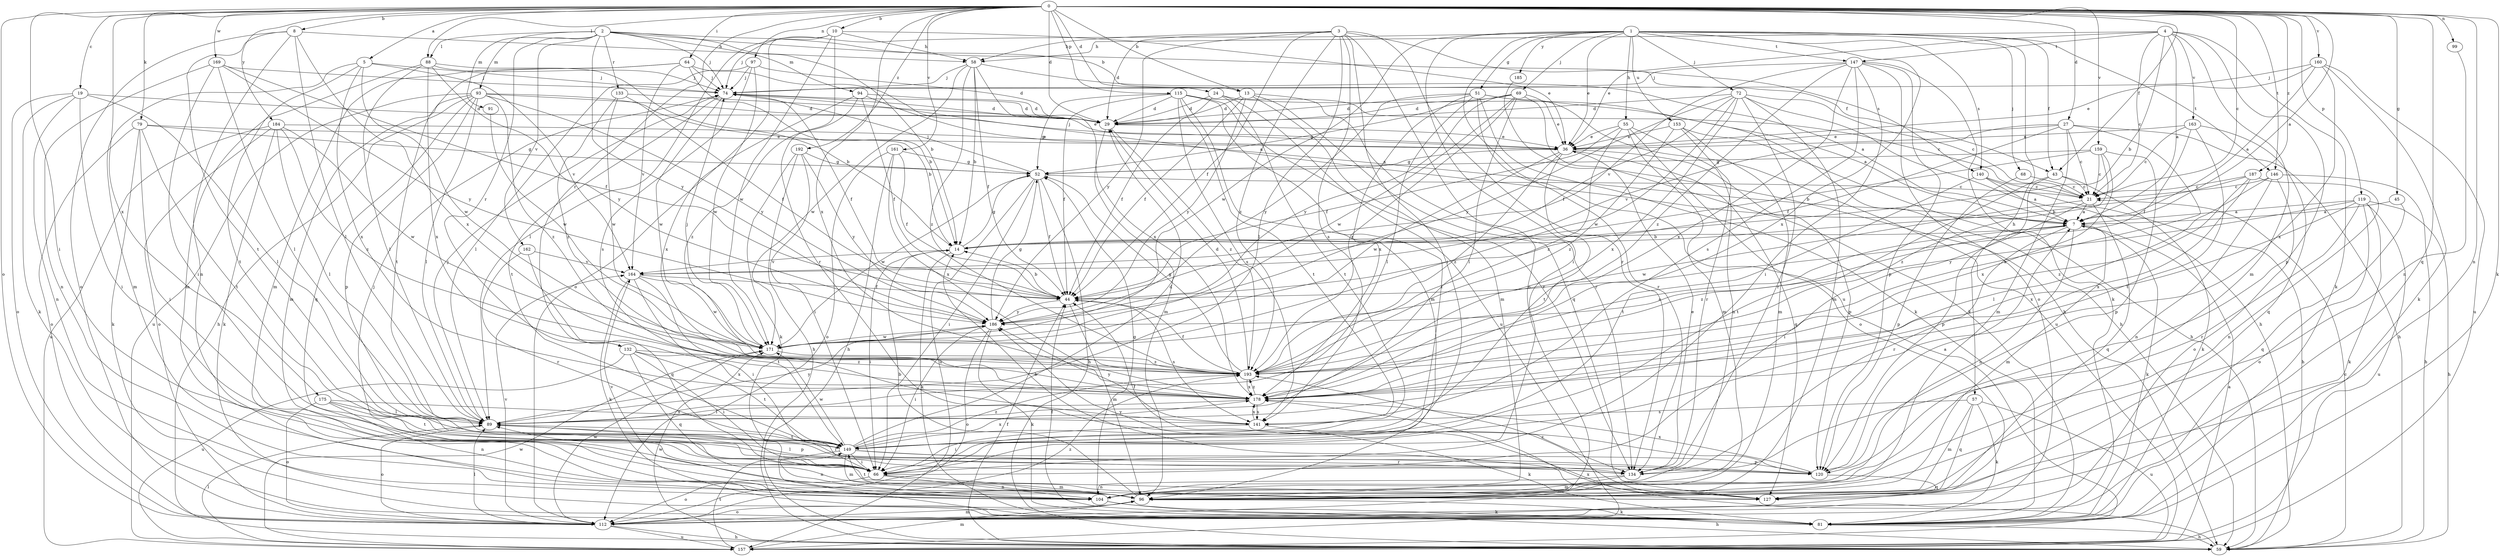 strict digraph  {
0;
1;
2;
3;
4;
5;
7;
8;
10;
13;
14;
19;
21;
24;
27;
29;
36;
43;
44;
45;
51;
52;
55;
57;
58;
59;
64;
66;
68;
69;
72;
74;
79;
81;
88;
89;
91;
93;
94;
96;
97;
99;
104;
112;
115;
119;
120;
127;
132;
133;
134;
140;
141;
146;
147;
149;
153;
157;
159;
160;
161;
162;
163;
164;
169;
171;
175;
178;
184;
185;
186;
187;
192;
193;
0 -> 5  [label=a];
0 -> 7  [label=a];
0 -> 8  [label=b];
0 -> 10  [label=b];
0 -> 13  [label=b];
0 -> 19  [label=c];
0 -> 21  [label=c];
0 -> 24  [label=d];
0 -> 27  [label=d];
0 -> 29  [label=d];
0 -> 43  [label=f];
0 -> 45  [label=g];
0 -> 64  [label=i];
0 -> 66  [label=i];
0 -> 79  [label=k];
0 -> 81  [label=k];
0 -> 88  [label=l];
0 -> 97  [label=n];
0 -> 99  [label=n];
0 -> 104  [label=n];
0 -> 112  [label=o];
0 -> 115  [label=p];
0 -> 119  [label=p];
0 -> 127  [label=q];
0 -> 132  [label=r];
0 -> 146  [label=t];
0 -> 159  [label=v];
0 -> 160  [label=v];
0 -> 161  [label=v];
0 -> 169  [label=w];
0 -> 175  [label=x];
0 -> 178  [label=x];
0 -> 184  [label=y];
0 -> 187  [label=z];
0 -> 192  [label=z];
1 -> 36  [label=e];
1 -> 43  [label=f];
1 -> 51  [label=g];
1 -> 55  [label=h];
1 -> 57  [label=h];
1 -> 66  [label=i];
1 -> 68  [label=j];
1 -> 69  [label=j];
1 -> 72  [label=j];
1 -> 74  [label=j];
1 -> 140  [label=s];
1 -> 146  [label=t];
1 -> 147  [label=t];
1 -> 153  [label=u];
1 -> 157  [label=u];
1 -> 171  [label=w];
1 -> 178  [label=x];
1 -> 185  [label=y];
2 -> 13  [label=b];
2 -> 14  [label=b];
2 -> 43  [label=f];
2 -> 74  [label=j];
2 -> 88  [label=l];
2 -> 91  [label=m];
2 -> 93  [label=m];
2 -> 94  [label=m];
2 -> 132  [label=r];
2 -> 133  [label=r];
2 -> 162  [label=v];
2 -> 186  [label=y];
3 -> 29  [label=d];
3 -> 44  [label=f];
3 -> 58  [label=h];
3 -> 66  [label=i];
3 -> 89  [label=l];
3 -> 112  [label=o];
3 -> 134  [label=r];
3 -> 140  [label=s];
3 -> 141  [label=s];
3 -> 186  [label=y];
3 -> 193  [label=z];
4 -> 7  [label=a];
4 -> 14  [label=b];
4 -> 21  [label=c];
4 -> 36  [label=e];
4 -> 58  [label=h];
4 -> 81  [label=k];
4 -> 96  [label=m];
4 -> 120  [label=p];
4 -> 147  [label=t];
4 -> 163  [label=v];
5 -> 74  [label=j];
5 -> 96  [label=m];
5 -> 149  [label=t];
5 -> 164  [label=v];
5 -> 171  [label=w];
5 -> 178  [label=x];
7 -> 14  [label=b];
7 -> 81  [label=k];
7 -> 96  [label=m];
7 -> 104  [label=n];
7 -> 134  [label=r];
7 -> 193  [label=z];
8 -> 58  [label=h];
8 -> 89  [label=l];
8 -> 104  [label=n];
8 -> 112  [label=o];
8 -> 149  [label=t];
8 -> 178  [label=x];
10 -> 36  [label=e];
10 -> 58  [label=h];
10 -> 89  [label=l];
10 -> 112  [label=o];
10 -> 134  [label=r];
10 -> 171  [label=w];
13 -> 29  [label=d];
13 -> 44  [label=f];
13 -> 96  [label=m];
13 -> 127  [label=q];
13 -> 134  [label=r];
13 -> 186  [label=y];
14 -> 52  [label=g];
14 -> 66  [label=i];
14 -> 81  [label=k];
14 -> 164  [label=v];
19 -> 29  [label=d];
19 -> 66  [label=i];
19 -> 81  [label=k];
19 -> 89  [label=l];
19 -> 104  [label=n];
19 -> 112  [label=o];
21 -> 7  [label=a];
21 -> 66  [label=i];
21 -> 127  [label=q];
21 -> 171  [label=w];
24 -> 7  [label=a];
24 -> 29  [label=d];
24 -> 44  [label=f];
24 -> 149  [label=t];
24 -> 157  [label=u];
27 -> 21  [label=c];
27 -> 36  [label=e];
27 -> 44  [label=f];
27 -> 59  [label=h];
27 -> 96  [label=m];
27 -> 164  [label=v];
27 -> 178  [label=x];
29 -> 36  [label=e];
29 -> 96  [label=m];
29 -> 193  [label=z];
36 -> 52  [label=g];
36 -> 74  [label=j];
36 -> 120  [label=p];
36 -> 127  [label=q];
36 -> 149  [label=t];
36 -> 171  [label=w];
36 -> 193  [label=z];
43 -> 21  [label=c];
43 -> 81  [label=k];
43 -> 120  [label=p];
43 -> 149  [label=t];
44 -> 14  [label=b];
44 -> 96  [label=m];
44 -> 141  [label=s];
44 -> 186  [label=y];
45 -> 7  [label=a];
45 -> 127  [label=q];
51 -> 29  [label=d];
51 -> 59  [label=h];
51 -> 81  [label=k];
51 -> 89  [label=l];
51 -> 134  [label=r];
51 -> 157  [label=u];
51 -> 178  [label=x];
51 -> 186  [label=y];
52 -> 21  [label=c];
52 -> 44  [label=f];
52 -> 59  [label=h];
52 -> 66  [label=i];
52 -> 74  [label=j];
52 -> 157  [label=u];
52 -> 171  [label=w];
55 -> 36  [label=e];
55 -> 44  [label=f];
55 -> 96  [label=m];
55 -> 104  [label=n];
55 -> 112  [label=o];
55 -> 193  [label=z];
57 -> 81  [label=k];
57 -> 96  [label=m];
57 -> 127  [label=q];
57 -> 141  [label=s];
57 -> 157  [label=u];
58 -> 7  [label=a];
58 -> 14  [label=b];
58 -> 44  [label=f];
58 -> 74  [label=j];
58 -> 171  [label=w];
58 -> 178  [label=x];
58 -> 193  [label=z];
59 -> 21  [label=c];
59 -> 44  [label=f];
59 -> 171  [label=w];
59 -> 178  [label=x];
64 -> 7  [label=a];
64 -> 14  [label=b];
64 -> 74  [label=j];
64 -> 96  [label=m];
64 -> 149  [label=t];
64 -> 164  [label=v];
66 -> 74  [label=j];
66 -> 96  [label=m];
66 -> 104  [label=n];
66 -> 112  [label=o];
68 -> 21  [label=c];
68 -> 120  [label=p];
69 -> 29  [label=d];
69 -> 36  [label=e];
69 -> 52  [label=g];
69 -> 81  [label=k];
69 -> 89  [label=l];
69 -> 171  [label=w];
69 -> 186  [label=y];
69 -> 193  [label=z];
72 -> 21  [label=c];
72 -> 29  [label=d];
72 -> 44  [label=f];
72 -> 59  [label=h];
72 -> 96  [label=m];
72 -> 134  [label=r];
72 -> 171  [label=w];
72 -> 178  [label=x];
72 -> 186  [label=y];
74 -> 29  [label=d];
74 -> 36  [label=e];
74 -> 44  [label=f];
74 -> 149  [label=t];
74 -> 171  [label=w];
79 -> 36  [label=e];
79 -> 52  [label=g];
79 -> 66  [label=i];
79 -> 81  [label=k];
79 -> 112  [label=o];
79 -> 149  [label=t];
81 -> 44  [label=f];
81 -> 59  [label=h];
88 -> 14  [label=b];
88 -> 74  [label=j];
88 -> 89  [label=l];
88 -> 96  [label=m];
88 -> 178  [label=x];
88 -> 186  [label=y];
89 -> 74  [label=j];
89 -> 112  [label=o];
89 -> 120  [label=p];
89 -> 149  [label=t];
89 -> 186  [label=y];
91 -> 171  [label=w];
93 -> 14  [label=b];
93 -> 29  [label=d];
93 -> 59  [label=h];
93 -> 89  [label=l];
93 -> 96  [label=m];
93 -> 120  [label=p];
93 -> 127  [label=q];
93 -> 157  [label=u];
93 -> 186  [label=y];
93 -> 193  [label=z];
94 -> 7  [label=a];
94 -> 29  [label=d];
94 -> 44  [label=f];
94 -> 178  [label=x];
94 -> 193  [label=z];
96 -> 14  [label=b];
96 -> 81  [label=k];
96 -> 112  [label=o];
96 -> 149  [label=t];
97 -> 29  [label=d];
97 -> 74  [label=j];
97 -> 89  [label=l];
97 -> 141  [label=s];
97 -> 171  [label=w];
99 -> 104  [label=n];
104 -> 52  [label=g];
104 -> 59  [label=h];
104 -> 81  [label=k];
104 -> 164  [label=v];
112 -> 59  [label=h];
112 -> 89  [label=l];
112 -> 96  [label=m];
112 -> 157  [label=u];
112 -> 164  [label=v];
112 -> 171  [label=w];
112 -> 193  [label=z];
115 -> 21  [label=c];
115 -> 29  [label=d];
115 -> 44  [label=f];
115 -> 52  [label=g];
115 -> 66  [label=i];
115 -> 96  [label=m];
115 -> 134  [label=r];
115 -> 141  [label=s];
115 -> 149  [label=t];
119 -> 7  [label=a];
119 -> 59  [label=h];
119 -> 81  [label=k];
119 -> 112  [label=o];
119 -> 134  [label=r];
119 -> 157  [label=u];
119 -> 178  [label=x];
119 -> 186  [label=y];
120 -> 7  [label=a];
120 -> 44  [label=f];
120 -> 89  [label=l];
120 -> 127  [label=q];
120 -> 178  [label=x];
127 -> 14  [label=b];
127 -> 186  [label=y];
127 -> 193  [label=z];
132 -> 66  [label=i];
132 -> 127  [label=q];
132 -> 149  [label=t];
132 -> 157  [label=u];
132 -> 178  [label=x];
132 -> 193  [label=z];
133 -> 29  [label=d];
133 -> 44  [label=f];
133 -> 171  [label=w];
133 -> 193  [label=z];
134 -> 36  [label=e];
134 -> 89  [label=l];
134 -> 96  [label=m];
134 -> 104  [label=n];
140 -> 7  [label=a];
140 -> 21  [label=c];
140 -> 59  [label=h];
140 -> 149  [label=t];
141 -> 66  [label=i];
141 -> 81  [label=k];
141 -> 178  [label=x];
141 -> 186  [label=y];
146 -> 21  [label=c];
146 -> 59  [label=h];
146 -> 89  [label=l];
146 -> 104  [label=n];
146 -> 112  [label=o];
147 -> 66  [label=i];
147 -> 74  [label=j];
147 -> 81  [label=k];
147 -> 112  [label=o];
147 -> 120  [label=p];
147 -> 141  [label=s];
147 -> 164  [label=v];
147 -> 178  [label=x];
147 -> 193  [label=z];
149 -> 29  [label=d];
149 -> 66  [label=i];
149 -> 96  [label=m];
149 -> 104  [label=n];
149 -> 120  [label=p];
149 -> 134  [label=r];
149 -> 171  [label=w];
149 -> 178  [label=x];
149 -> 193  [label=z];
153 -> 36  [label=e];
153 -> 59  [label=h];
153 -> 96  [label=m];
153 -> 134  [label=r];
153 -> 193  [label=z];
157 -> 7  [label=a];
157 -> 89  [label=l];
157 -> 96  [label=m];
157 -> 149  [label=t];
157 -> 171  [label=w];
159 -> 14  [label=b];
159 -> 21  [label=c];
159 -> 52  [label=g];
159 -> 120  [label=p];
159 -> 178  [label=x];
159 -> 193  [label=z];
160 -> 7  [label=a];
160 -> 36  [label=e];
160 -> 74  [label=j];
160 -> 81  [label=k];
160 -> 157  [label=u];
160 -> 178  [label=x];
161 -> 44  [label=f];
161 -> 52  [label=g];
161 -> 59  [label=h];
161 -> 112  [label=o];
161 -> 178  [label=x];
162 -> 127  [label=q];
162 -> 134  [label=r];
162 -> 164  [label=v];
163 -> 21  [label=c];
163 -> 36  [label=e];
163 -> 44  [label=f];
163 -> 127  [label=q];
163 -> 149  [label=t];
164 -> 44  [label=f];
164 -> 66  [label=i];
164 -> 81  [label=k];
164 -> 149  [label=t];
164 -> 171  [label=w];
169 -> 44  [label=f];
169 -> 66  [label=i];
169 -> 74  [label=j];
169 -> 89  [label=l];
169 -> 104  [label=n];
169 -> 186  [label=y];
171 -> 74  [label=j];
171 -> 193  [label=z];
175 -> 89  [label=l];
175 -> 104  [label=n];
175 -> 112  [label=o];
175 -> 141  [label=s];
175 -> 149  [label=t];
178 -> 89  [label=l];
178 -> 141  [label=s];
178 -> 193  [label=z];
184 -> 36  [label=e];
184 -> 81  [label=k];
184 -> 89  [label=l];
184 -> 112  [label=o];
184 -> 157  [label=u];
184 -> 171  [label=w];
184 -> 193  [label=z];
185 -> 59  [label=h];
186 -> 52  [label=g];
186 -> 66  [label=i];
186 -> 81  [label=k];
186 -> 112  [label=o];
186 -> 171  [label=w];
187 -> 14  [label=b];
187 -> 21  [label=c];
187 -> 104  [label=n];
187 -> 178  [label=x];
187 -> 193  [label=z];
192 -> 52  [label=g];
192 -> 59  [label=h];
192 -> 66  [label=i];
192 -> 81  [label=k];
192 -> 186  [label=y];
193 -> 7  [label=a];
193 -> 29  [label=d];
193 -> 44  [label=f];
193 -> 52  [label=g];
193 -> 178  [label=x];
}
